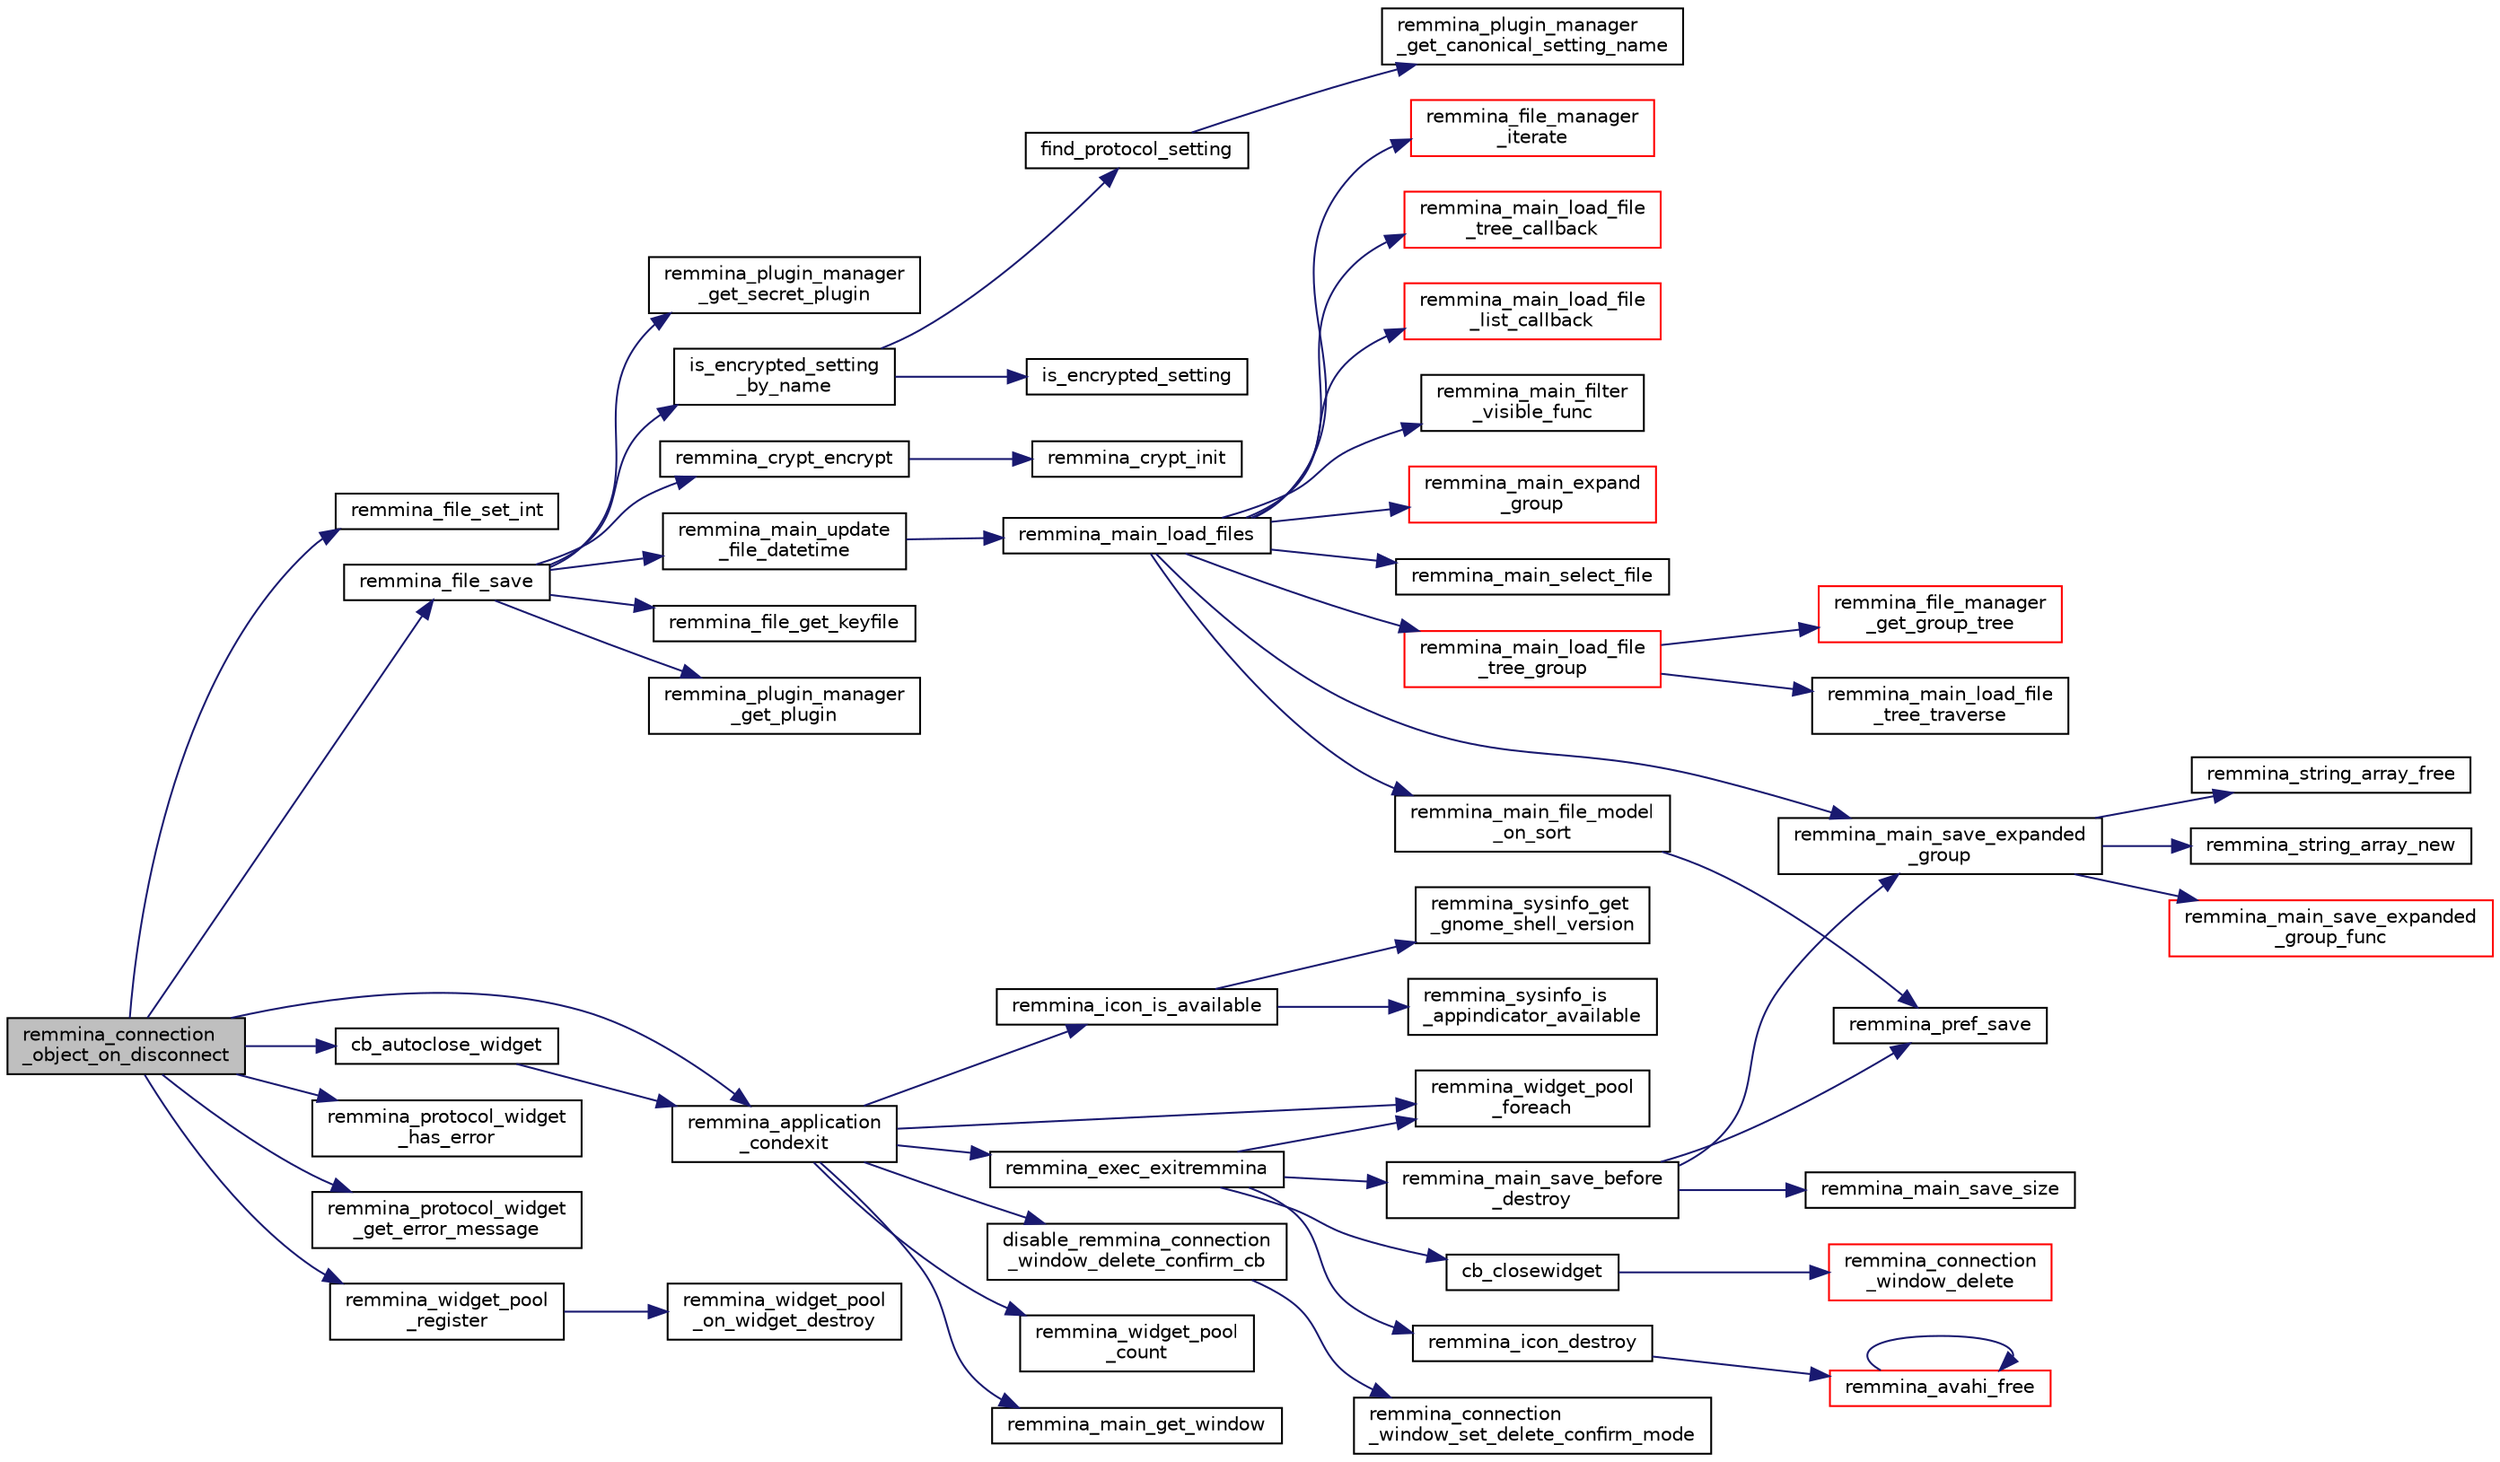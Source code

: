 digraph "remmina_connection_object_on_disconnect"
{
  edge [fontname="Helvetica",fontsize="10",labelfontname="Helvetica",labelfontsize="10"];
  node [fontname="Helvetica",fontsize="10",shape=record];
  rankdir="LR";
  Node11478 [label="remmina_connection\l_object_on_disconnect",height=0.2,width=0.4,color="black", fillcolor="grey75", style="filled", fontcolor="black"];
  Node11478 -> Node11479 [color="midnightblue",fontsize="10",style="solid",fontname="Helvetica"];
  Node11479 [label="remmina_file_set_int",height=0.2,width=0.4,color="black", fillcolor="white", style="filled",URL="$remmina__file_8c.html#af153b0d289ac93f6ecdaa15d5f3b9b8c"];
  Node11478 -> Node11480 [color="midnightblue",fontsize="10",style="solid",fontname="Helvetica"];
  Node11480 [label="remmina_file_save",height=0.2,width=0.4,color="black", fillcolor="white", style="filled",URL="$remmina__file_8c.html#a8c893a5deec9bc446bd89cc9973416c7"];
  Node11480 -> Node11481 [color="midnightblue",fontsize="10",style="solid",fontname="Helvetica"];
  Node11481 [label="remmina_file_get_keyfile",height=0.2,width=0.4,color="black", fillcolor="white", style="filled",URL="$remmina__file_8c.html#a89ec355adbf6e03ad16d7faf810af46f"];
  Node11480 -> Node11482 [color="midnightblue",fontsize="10",style="solid",fontname="Helvetica"];
  Node11482 [label="remmina_plugin_manager\l_get_plugin",height=0.2,width=0.4,color="black", fillcolor="white", style="filled",URL="$remmina__plugin__manager_8c.html#a3872c8656a8a3d5147bcc603471c1932"];
  Node11480 -> Node11483 [color="midnightblue",fontsize="10",style="solid",fontname="Helvetica"];
  Node11483 [label="remmina_plugin_manager\l_get_secret_plugin",height=0.2,width=0.4,color="black", fillcolor="white", style="filled",URL="$remmina__plugin__manager_8c.html#ad380a98f6624aa8c830015c8b428b7b4"];
  Node11480 -> Node11484 [color="midnightblue",fontsize="10",style="solid",fontname="Helvetica"];
  Node11484 [label="is_encrypted_setting\l_by_name",height=0.2,width=0.4,color="black", fillcolor="white", style="filled",URL="$remmina__file_8c.html#a72580559fa04082418a993fec4c77281"];
  Node11484 -> Node11485 [color="midnightblue",fontsize="10",style="solid",fontname="Helvetica"];
  Node11485 [label="find_protocol_setting",height=0.2,width=0.4,color="black", fillcolor="white", style="filled",URL="$remmina__file_8c.html#acc88ee6f5ba73bf9c3b05ab9368c952f"];
  Node11485 -> Node11486 [color="midnightblue",fontsize="10",style="solid",fontname="Helvetica"];
  Node11486 [label="remmina_plugin_manager\l_get_canonical_setting_name",height=0.2,width=0.4,color="black", fillcolor="white", style="filled",URL="$remmina__plugin__manager_8c.html#af60b8edfa50563ae4c7593efc3deed55"];
  Node11484 -> Node11487 [color="midnightblue",fontsize="10",style="solid",fontname="Helvetica"];
  Node11487 [label="is_encrypted_setting",height=0.2,width=0.4,color="black", fillcolor="white", style="filled",URL="$remmina__file_8c.html#a29920ae737817d3f6c673bacbbf11ca1"];
  Node11480 -> Node11488 [color="midnightblue",fontsize="10",style="solid",fontname="Helvetica"];
  Node11488 [label="remmina_crypt_encrypt",height=0.2,width=0.4,color="black", fillcolor="white", style="filled",URL="$remmina__crypt_8c.html#aa02cf0fed3eb68d6a89815c3ba3bf7b1"];
  Node11488 -> Node11489 [color="midnightblue",fontsize="10",style="solid",fontname="Helvetica"];
  Node11489 [label="remmina_crypt_init",height=0.2,width=0.4,color="black", fillcolor="white", style="filled",URL="$remmina__crypt_8c.html#ae097c169aefdd5d83a57fc1bde511171"];
  Node11480 -> Node11490 [color="midnightblue",fontsize="10",style="solid",fontname="Helvetica"];
  Node11490 [label="remmina_main_update\l_file_datetime",height=0.2,width=0.4,color="black", fillcolor="white", style="filled",URL="$remmina__main_8c.html#a5ae0372dafe41f96a09097c07d1b270a"];
  Node11490 -> Node11491 [color="midnightblue",fontsize="10",style="solid",fontname="Helvetica"];
  Node11491 [label="remmina_main_load_files",height=0.2,width=0.4,color="black", fillcolor="white", style="filled",URL="$remmina__main_8c.html#a3617295e74fa84edbd41dedc601402a7"];
  Node11491 -> Node11492 [color="midnightblue",fontsize="10",style="solid",fontname="Helvetica"];
  Node11492 [label="remmina_main_save_expanded\l_group",height=0.2,width=0.4,color="black", fillcolor="white", style="filled",URL="$remmina__main_8c.html#ad8744dc59ba8072ffdf557b6c94e9f40"];
  Node11492 -> Node11493 [color="midnightblue",fontsize="10",style="solid",fontname="Helvetica"];
  Node11493 [label="remmina_string_array_free",height=0.2,width=0.4,color="black", fillcolor="white", style="filled",URL="$remmina__string__array_8c.html#a8ab78913d299df665a408a8a5ec51bbe"];
  Node11492 -> Node11494 [color="midnightblue",fontsize="10",style="solid",fontname="Helvetica"];
  Node11494 [label="remmina_string_array_new",height=0.2,width=0.4,color="black", fillcolor="white", style="filled",URL="$remmina__string__array_8c.html#aff90e964c6541b1af02adf7ea39e6e02"];
  Node11492 -> Node11495 [color="midnightblue",fontsize="10",style="solid",fontname="Helvetica"];
  Node11495 [label="remmina_main_save_expanded\l_group_func",height=0.2,width=0.4,color="red", fillcolor="white", style="filled",URL="$remmina__main_8c.html#a51880fc109db6457a5d0fc543c2deaf2"];
  Node11491 -> Node11497 [color="midnightblue",fontsize="10",style="solid",fontname="Helvetica"];
  Node11497 [label="remmina_main_load_file\l_tree_group",height=0.2,width=0.4,color="red", fillcolor="white", style="filled",URL="$remmina__main_8c.html#aa46e6b815c241d32a476a29053dbf296"];
  Node11497 -> Node11498 [color="midnightblue",fontsize="10",style="solid",fontname="Helvetica"];
  Node11498 [label="remmina_file_manager\l_get_group_tree",height=0.2,width=0.4,color="red", fillcolor="white", style="filled",URL="$remmina__file__manager_8c.html#a6593a3f297f420f012405fa582819857"];
  Node11497 -> Node11533 [color="midnightblue",fontsize="10",style="solid",fontname="Helvetica"];
  Node11533 [label="remmina_main_load_file\l_tree_traverse",height=0.2,width=0.4,color="black", fillcolor="white", style="filled",URL="$remmina__main_8c.html#a2a6ba822ef89ef8ad9f19340c2c8b7f5"];
  Node11491 -> Node11535 [color="midnightblue",fontsize="10",style="solid",fontname="Helvetica"];
  Node11535 [label="remmina_file_manager\l_iterate",height=0.2,width=0.4,color="red", fillcolor="white", style="filled",URL="$remmina__file__manager_8c.html#a55a717aafc046713380bd2c55f29165a"];
  Node11491 -> Node11536 [color="midnightblue",fontsize="10",style="solid",fontname="Helvetica"];
  Node11536 [label="remmina_main_load_file\l_tree_callback",height=0.2,width=0.4,color="red", fillcolor="white", style="filled",URL="$remmina__main_8c.html#ae32574ebe06b1a24f135af9379e663b4"];
  Node11491 -> Node11542 [color="midnightblue",fontsize="10",style="solid",fontname="Helvetica"];
  Node11542 [label="remmina_main_load_file\l_list_callback",height=0.2,width=0.4,color="red", fillcolor="white", style="filled",URL="$remmina__main_8c.html#a71f485dba1b11bf8cba129920767b5e6"];
  Node11491 -> Node11543 [color="midnightblue",fontsize="10",style="solid",fontname="Helvetica"];
  Node11543 [label="remmina_main_filter\l_visible_func",height=0.2,width=0.4,color="black", fillcolor="white", style="filled",URL="$remmina__main_8c.html#ab0d22f0e3571eb80886acb0c68005800"];
  Node11491 -> Node11544 [color="midnightblue",fontsize="10",style="solid",fontname="Helvetica"];
  Node11544 [label="remmina_main_file_model\l_on_sort",height=0.2,width=0.4,color="black", fillcolor="white", style="filled",URL="$remmina__main_8c.html#a71fbe206a9c2abb8f348ee598d7751b7"];
  Node11544 -> Node11545 [color="midnightblue",fontsize="10",style="solid",fontname="Helvetica"];
  Node11545 [label="remmina_pref_save",height=0.2,width=0.4,color="black", fillcolor="white", style="filled",URL="$remmina__pref_8c.html#a1c614a5e7dc3cd415be6e0a926e26983"];
  Node11491 -> Node11546 [color="midnightblue",fontsize="10",style="solid",fontname="Helvetica"];
  Node11546 [label="remmina_main_expand\l_group",height=0.2,width=0.4,color="red", fillcolor="white", style="filled",URL="$remmina__main_8c.html#a4a4733c243f20c3ffc27105003f5e30e"];
  Node11491 -> Node11549 [color="midnightblue",fontsize="10",style="solid",fontname="Helvetica"];
  Node11549 [label="remmina_main_select_file",height=0.2,width=0.4,color="black", fillcolor="white", style="filled",URL="$remmina__main_8c.html#aa20963aed43242994c88d5a97a546355"];
  Node11478 -> Node11550 [color="midnightblue",fontsize="10",style="solid",fontname="Helvetica"];
  Node11550 [label="remmina_protocol_widget\l_has_error",height=0.2,width=0.4,color="black", fillcolor="white", style="filled",URL="$remmina__protocol__widget_8c.html#aab2f304822ccfd4979854ef1afd81771"];
  Node11478 -> Node11551 [color="midnightblue",fontsize="10",style="solid",fontname="Helvetica"];
  Node11551 [label="remmina_protocol_widget\l_get_error_message",height=0.2,width=0.4,color="black", fillcolor="white", style="filled",URL="$remmina__protocol__widget_8c.html#a0aa0f7d6c411f9061892848ffb558877"];
  Node11478 -> Node11552 [color="midnightblue",fontsize="10",style="solid",fontname="Helvetica"];
  Node11552 [label="cb_autoclose_widget",height=0.2,width=0.4,color="black", fillcolor="white", style="filled",URL="$remmina__connection__window_8c.html#a6d866a05da5d47a9342d4c87dbf70863"];
  Node11552 -> Node11553 [color="midnightblue",fontsize="10",style="solid",fontname="Helvetica"];
  Node11553 [label="remmina_application\l_condexit",height=0.2,width=0.4,color="black", fillcolor="white", style="filled",URL="$remmina__exec_8c.html#aaa67e07e2426828d7e7b9b30d2038d31"];
  Node11553 -> Node11554 [color="midnightblue",fontsize="10",style="solid",fontname="Helvetica"];
  Node11554 [label="remmina_widget_pool\l_count",height=0.2,width=0.4,color="black", fillcolor="white", style="filled",URL="$remmina__widget__pool_8c.html#a9cbb5b8d01a6d44ba7b46434467c02f8"];
  Node11553 -> Node11555 [color="midnightblue",fontsize="10",style="solid",fontname="Helvetica"];
  Node11555 [label="remmina_main_get_window",height=0.2,width=0.4,color="black", fillcolor="white", style="filled",URL="$remmina__main_8c.html#a7740488de65c0e642895cc9dfba07b6e"];
  Node11553 -> Node11556 [color="midnightblue",fontsize="10",style="solid",fontname="Helvetica"];
  Node11556 [label="remmina_icon_is_available",height=0.2,width=0.4,color="black", fillcolor="white", style="filled",URL="$remmina__icon_8c.html#a42f087b679b43b8a1d36cd9e9781a8b6",tooltip="Determine whenever the Remmina icon is available. "];
  Node11556 -> Node11557 [color="midnightblue",fontsize="10",style="solid",fontname="Helvetica"];
  Node11557 [label="remmina_sysinfo_get\l_gnome_shell_version",height=0.2,width=0.4,color="black", fillcolor="white", style="filled",URL="$remmina__sysinfo_8c.html#a79fd36823613c320001f0cdd2a97490f",tooltip="Query DBUS to get gnome shell version. "];
  Node11556 -> Node11558 [color="midnightblue",fontsize="10",style="solid",fontname="Helvetica"];
  Node11558 [label="remmina_sysinfo_is\l_appindicator_available",height=0.2,width=0.4,color="black", fillcolor="white", style="filled",URL="$remmina__sysinfo_8c.html#ae6ecf91edb905f3b2b39e33e05325590"];
  Node11553 -> Node11559 [color="midnightblue",fontsize="10",style="solid",fontname="Helvetica"];
  Node11559 [label="remmina_exec_exitremmina",height=0.2,width=0.4,color="black", fillcolor="white", style="filled",URL="$remmina__exec_8c.html#a206abe0e916081b29c5faa52330e2271"];
  Node11559 -> Node11560 [color="midnightblue",fontsize="10",style="solid",fontname="Helvetica"];
  Node11560 [label="remmina_main_save_before\l_destroy",height=0.2,width=0.4,color="black", fillcolor="white", style="filled",URL="$remmina__main_8c.html#a009f32092bd1d8dcd8e783d25416f3df"];
  Node11560 -> Node11561 [color="midnightblue",fontsize="10",style="solid",fontname="Helvetica"];
  Node11561 [label="remmina_main_save_size",height=0.2,width=0.4,color="black", fillcolor="white", style="filled",URL="$remmina__main_8c.html#ac448c53d7a2066763d2b747d269f60ee"];
  Node11560 -> Node11492 [color="midnightblue",fontsize="10",style="solid",fontname="Helvetica"];
  Node11560 -> Node11545 [color="midnightblue",fontsize="10",style="solid",fontname="Helvetica"];
  Node11559 -> Node11562 [color="midnightblue",fontsize="10",style="solid",fontname="Helvetica"];
  Node11562 [label="remmina_widget_pool\l_foreach",height=0.2,width=0.4,color="black", fillcolor="white", style="filled",URL="$remmina__widget__pool_8c.html#a53fad3994b2550300cfd4fd8bb2a2b5b"];
  Node11559 -> Node11563 [color="midnightblue",fontsize="10",style="solid",fontname="Helvetica"];
  Node11563 [label="cb_closewidget",height=0.2,width=0.4,color="black", fillcolor="white", style="filled",URL="$remmina__exec_8c.html#a0ffd51ed283da4640c920e75e89e694a"];
  Node11563 -> Node11564 [color="midnightblue",fontsize="10",style="solid",fontname="Helvetica"];
  Node11564 [label="remmina_connection\l_window_delete",height=0.2,width=0.4,color="red", fillcolor="white", style="filled",URL="$remmina__connection__window_8c.html#a47242e757b22622e8653643de24fdad9"];
  Node11559 -> Node11578 [color="midnightblue",fontsize="10",style="solid",fontname="Helvetica"];
  Node11578 [label="remmina_icon_destroy",height=0.2,width=0.4,color="black", fillcolor="white", style="filled",URL="$remmina__icon_8c.html#a25b1d13f76ddf6a51836d780eda5fab1"];
  Node11578 -> Node11579 [color="midnightblue",fontsize="10",style="solid",fontname="Helvetica"];
  Node11579 [label="remmina_avahi_free",height=0.2,width=0.4,color="red", fillcolor="white", style="filled",URL="$remmina__avahi_8c.html#a2710b09d09507f1c91ba8a2bd01b0436"];
  Node11579 -> Node11579 [color="midnightblue",fontsize="10",style="solid",fontname="Helvetica"];
  Node11553 -> Node11562 [color="midnightblue",fontsize="10",style="solid",fontname="Helvetica"];
  Node11553 -> Node11587 [color="midnightblue",fontsize="10",style="solid",fontname="Helvetica"];
  Node11587 [label="disable_remmina_connection\l_window_delete_confirm_cb",height=0.2,width=0.4,color="black", fillcolor="white", style="filled",URL="$remmina__exec_8c.html#a3a857f545238914d4e021d44c4b15b4f"];
  Node11587 -> Node11588 [color="midnightblue",fontsize="10",style="solid",fontname="Helvetica"];
  Node11588 [label="remmina_connection\l_window_set_delete_confirm_mode",height=0.2,width=0.4,color="black", fillcolor="white", style="filled",URL="$remmina__connection__window_8c.html#aaedb0044bf386cc1ecd815e29684ee64"];
  Node11478 -> Node11589 [color="midnightblue",fontsize="10",style="solid",fontname="Helvetica"];
  Node11589 [label="remmina_widget_pool\l_register",height=0.2,width=0.4,color="black", fillcolor="white", style="filled",URL="$remmina__widget__pool_8c.html#ae3c9c9853eb5bedbfeadbfac1d495b95"];
  Node11589 -> Node11590 [color="midnightblue",fontsize="10",style="solid",fontname="Helvetica"];
  Node11590 [label="remmina_widget_pool\l_on_widget_destroy",height=0.2,width=0.4,color="black", fillcolor="white", style="filled",URL="$remmina__widget__pool_8c.html#aa5fd17580202843eab40cabb258d2664"];
  Node11478 -> Node11553 [color="midnightblue",fontsize="10",style="solid",fontname="Helvetica"];
}
